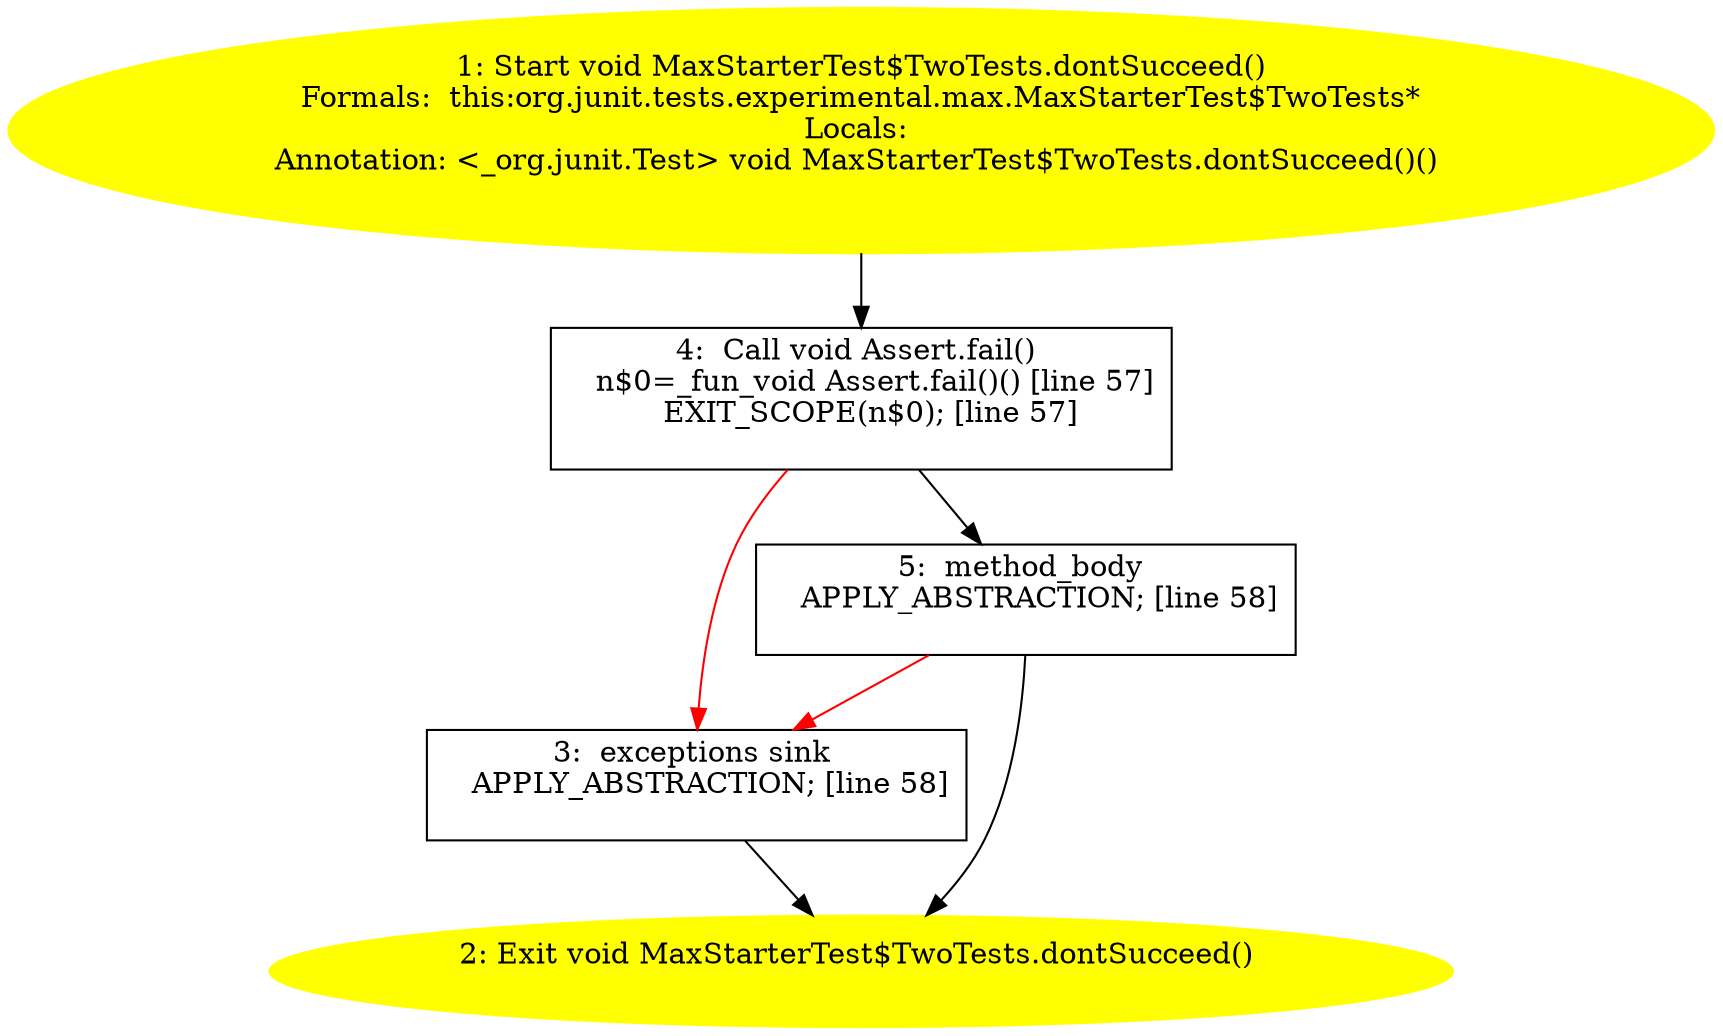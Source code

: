 /* @generated */
digraph cfg {
"org.junit.tests.experimental.max.MaxStarterTest$TwoTests.dontSucceed():void.b8b8396237e59784bf80bd2cbab99747_1" [label="1: Start void MaxStarterTest$TwoTests.dontSucceed()\nFormals:  this:org.junit.tests.experimental.max.MaxStarterTest$TwoTests*\nLocals: \nAnnotation: <_org.junit.Test> void MaxStarterTest$TwoTests.dontSucceed()() \n  " color=yellow style=filled]
	

	 "org.junit.tests.experimental.max.MaxStarterTest$TwoTests.dontSucceed():void.b8b8396237e59784bf80bd2cbab99747_1" -> "org.junit.tests.experimental.max.MaxStarterTest$TwoTests.dontSucceed():void.b8b8396237e59784bf80bd2cbab99747_4" ;
"org.junit.tests.experimental.max.MaxStarterTest$TwoTests.dontSucceed():void.b8b8396237e59784bf80bd2cbab99747_2" [label="2: Exit void MaxStarterTest$TwoTests.dontSucceed() \n  " color=yellow style=filled]
	

"org.junit.tests.experimental.max.MaxStarterTest$TwoTests.dontSucceed():void.b8b8396237e59784bf80bd2cbab99747_3" [label="3:  exceptions sink \n   APPLY_ABSTRACTION; [line 58]\n " shape="box"]
	

	 "org.junit.tests.experimental.max.MaxStarterTest$TwoTests.dontSucceed():void.b8b8396237e59784bf80bd2cbab99747_3" -> "org.junit.tests.experimental.max.MaxStarterTest$TwoTests.dontSucceed():void.b8b8396237e59784bf80bd2cbab99747_2" ;
"org.junit.tests.experimental.max.MaxStarterTest$TwoTests.dontSucceed():void.b8b8396237e59784bf80bd2cbab99747_4" [label="4:  Call void Assert.fail() \n   n$0=_fun_void Assert.fail()() [line 57]\n  EXIT_SCOPE(n$0); [line 57]\n " shape="box"]
	

	 "org.junit.tests.experimental.max.MaxStarterTest$TwoTests.dontSucceed():void.b8b8396237e59784bf80bd2cbab99747_4" -> "org.junit.tests.experimental.max.MaxStarterTest$TwoTests.dontSucceed():void.b8b8396237e59784bf80bd2cbab99747_5" ;
	 "org.junit.tests.experimental.max.MaxStarterTest$TwoTests.dontSucceed():void.b8b8396237e59784bf80bd2cbab99747_4" -> "org.junit.tests.experimental.max.MaxStarterTest$TwoTests.dontSucceed():void.b8b8396237e59784bf80bd2cbab99747_3" [color="red" ];
"org.junit.tests.experimental.max.MaxStarterTest$TwoTests.dontSucceed():void.b8b8396237e59784bf80bd2cbab99747_5" [label="5:  method_body \n   APPLY_ABSTRACTION; [line 58]\n " shape="box"]
	

	 "org.junit.tests.experimental.max.MaxStarterTest$TwoTests.dontSucceed():void.b8b8396237e59784bf80bd2cbab99747_5" -> "org.junit.tests.experimental.max.MaxStarterTest$TwoTests.dontSucceed():void.b8b8396237e59784bf80bd2cbab99747_2" ;
	 "org.junit.tests.experimental.max.MaxStarterTest$TwoTests.dontSucceed():void.b8b8396237e59784bf80bd2cbab99747_5" -> "org.junit.tests.experimental.max.MaxStarterTest$TwoTests.dontSucceed():void.b8b8396237e59784bf80bd2cbab99747_3" [color="red" ];
}
